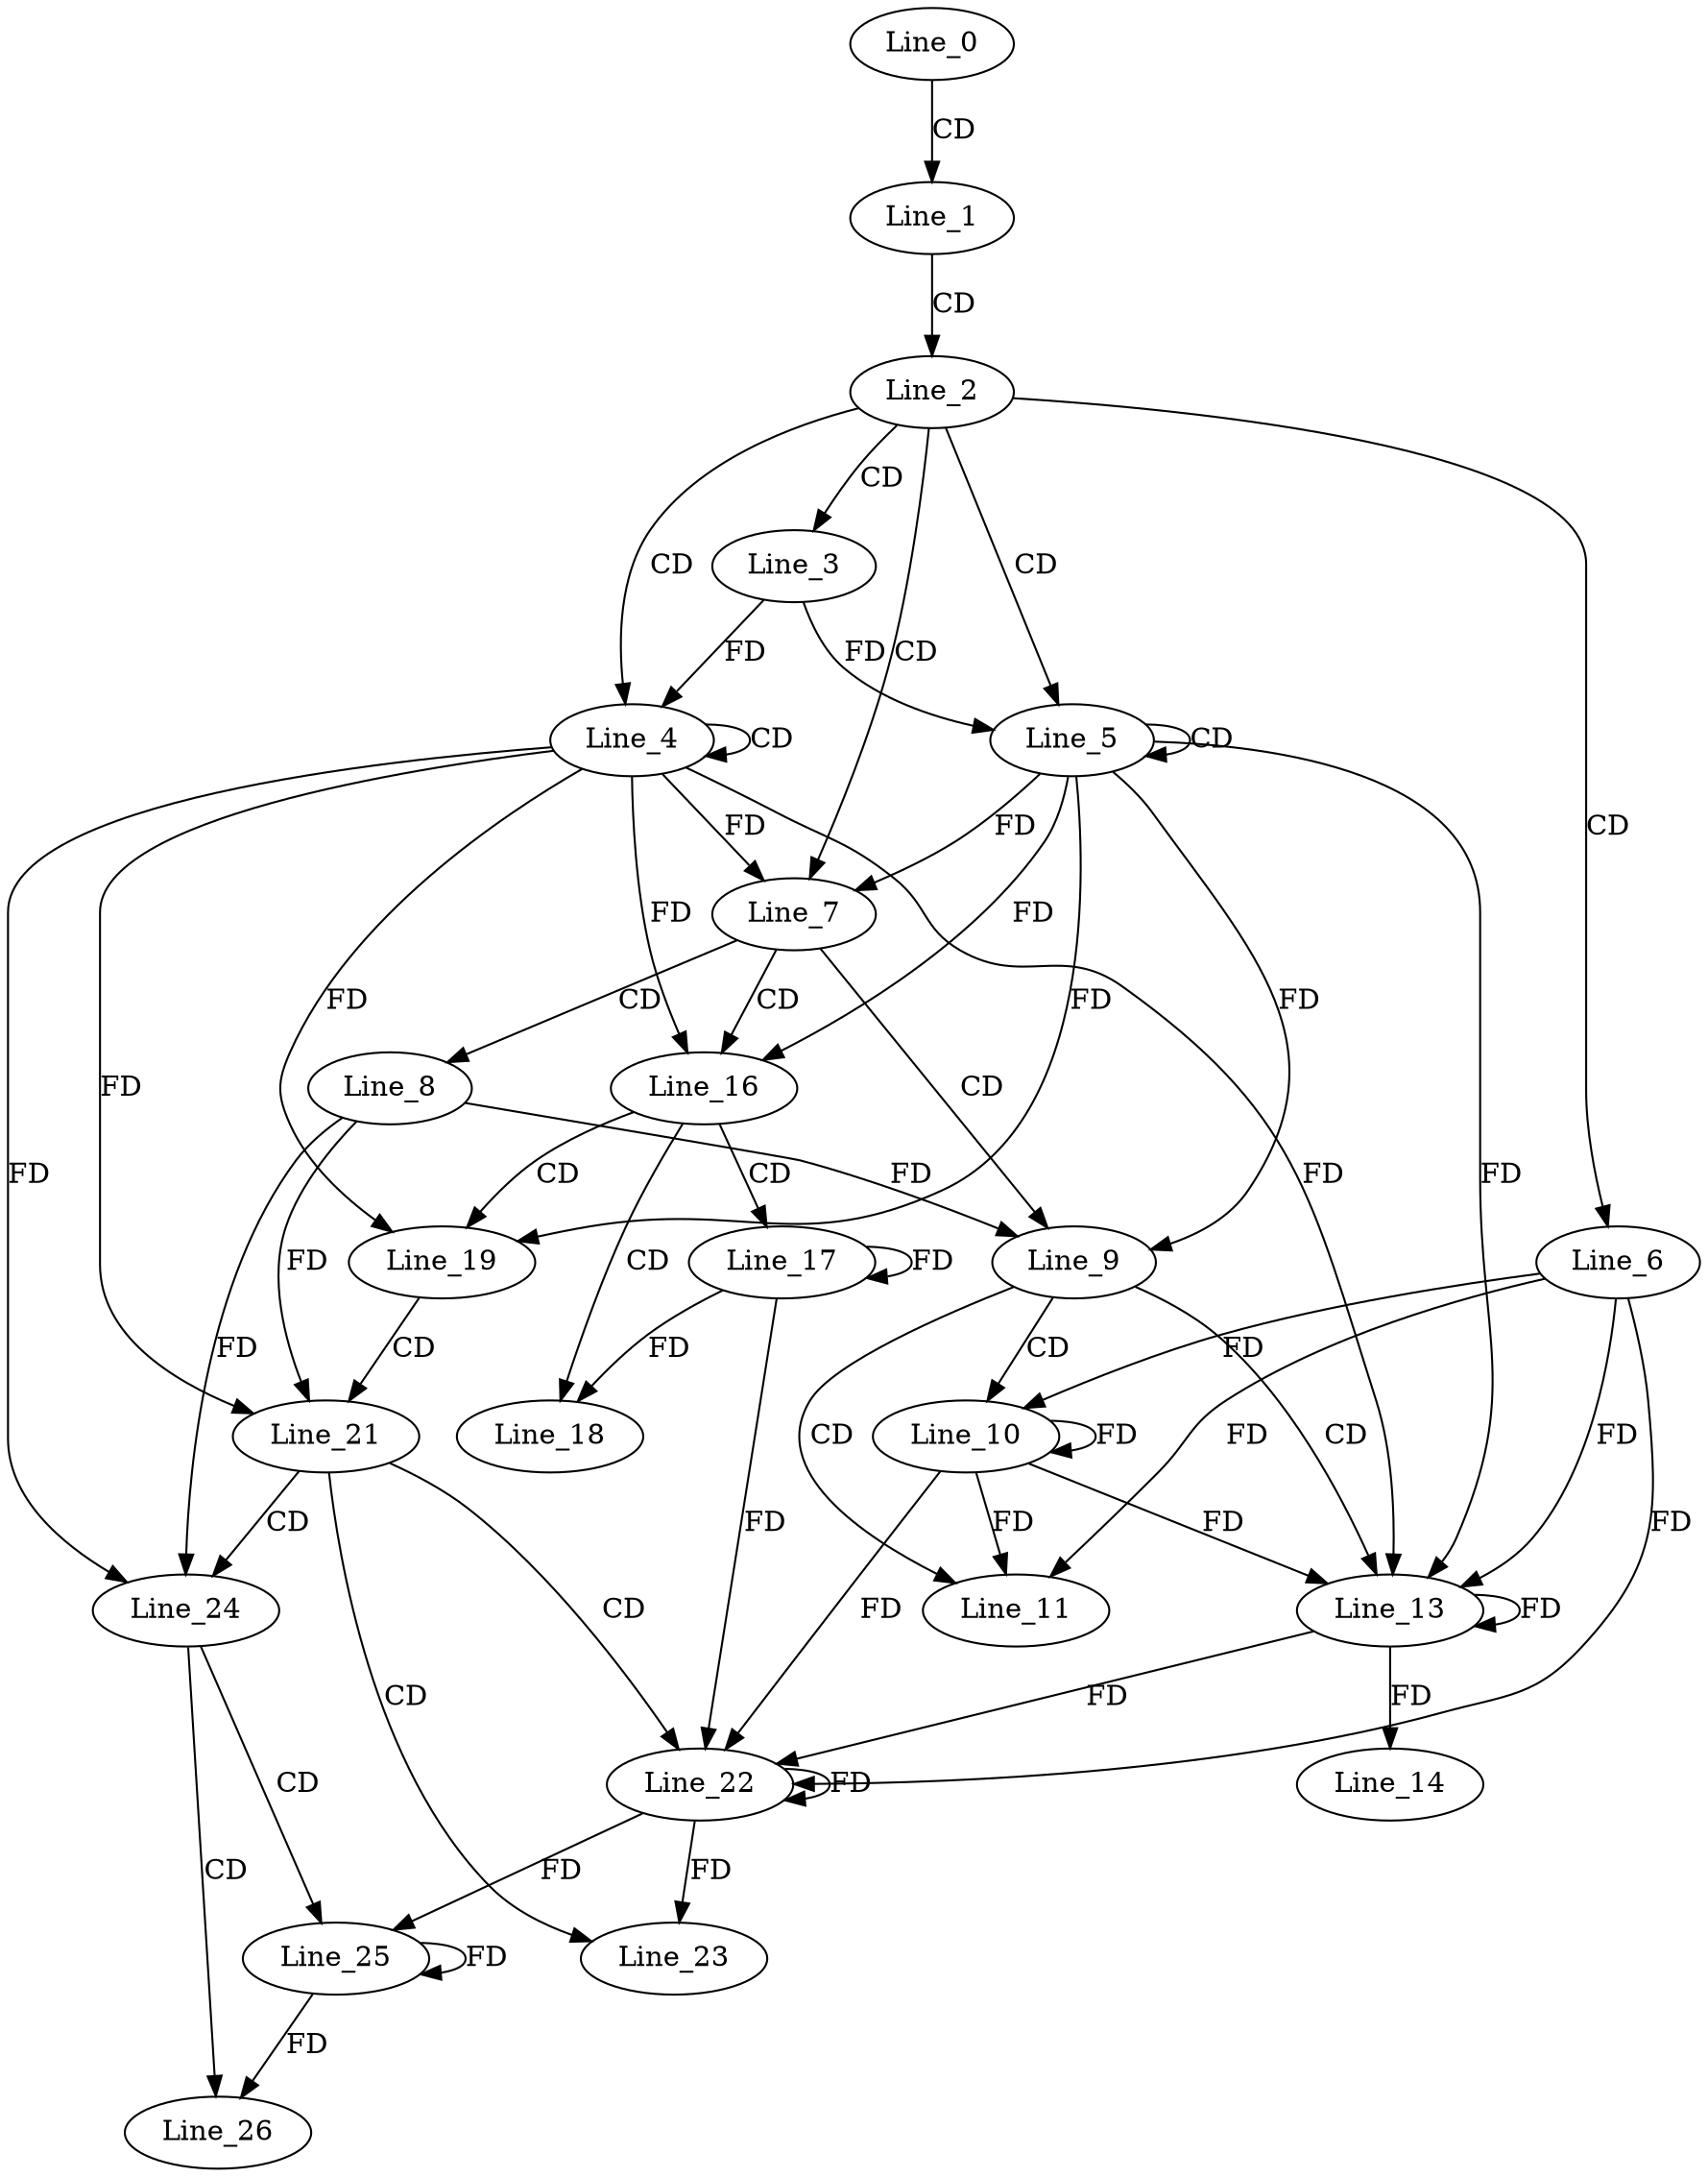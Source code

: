 digraph G {
  Line_0;
  Line_1;
  Line_2;
  Line_3;
  Line_4;
  Line_4;
  Line_5;
  Line_5;
  Line_6;
  Line_7;
  Line_8;
  Line_9;
  Line_10;
  Line_11;
  Line_13;
  Line_14;
  Line_16;
  Line_17;
  Line_18;
  Line_19;
  Line_21;
  Line_22;
  Line_23;
  Line_24;
  Line_25;
  Line_26;
  Line_0 -> Line_1 [ label="CD" ];
  Line_1 -> Line_2 [ label="CD" ];
  Line_2 -> Line_3 [ label="CD" ];
  Line_2 -> Line_4 [ label="CD" ];
  Line_4 -> Line_4 [ label="CD" ];
  Line_3 -> Line_4 [ label="FD" ];
  Line_2 -> Line_5 [ label="CD" ];
  Line_5 -> Line_5 [ label="CD" ];
  Line_3 -> Line_5 [ label="FD" ];
  Line_2 -> Line_6 [ label="CD" ];
  Line_2 -> Line_7 [ label="CD" ];
  Line_4 -> Line_7 [ label="FD" ];
  Line_5 -> Line_7 [ label="FD" ];
  Line_7 -> Line_8 [ label="CD" ];
  Line_7 -> Line_9 [ label="CD" ];
  Line_8 -> Line_9 [ label="FD" ];
  Line_5 -> Line_9 [ label="FD" ];
  Line_9 -> Line_10 [ label="CD" ];
  Line_6 -> Line_10 [ label="FD" ];
  Line_10 -> Line_10 [ label="FD" ];
  Line_9 -> Line_11 [ label="CD" ];
  Line_6 -> Line_11 [ label="FD" ];
  Line_10 -> Line_11 [ label="FD" ];
  Line_9 -> Line_13 [ label="CD" ];
  Line_6 -> Line_13 [ label="FD" ];
  Line_10 -> Line_13 [ label="FD" ];
  Line_13 -> Line_13 [ label="FD" ];
  Line_4 -> Line_13 [ label="FD" ];
  Line_5 -> Line_13 [ label="FD" ];
  Line_13 -> Line_14 [ label="FD" ];
  Line_7 -> Line_16 [ label="CD" ];
  Line_4 -> Line_16 [ label="FD" ];
  Line_5 -> Line_16 [ label="FD" ];
  Line_16 -> Line_17 [ label="CD" ];
  Line_17 -> Line_17 [ label="FD" ];
  Line_16 -> Line_18 [ label="CD" ];
  Line_17 -> Line_18 [ label="FD" ];
  Line_16 -> Line_19 [ label="CD" ];
  Line_4 -> Line_19 [ label="FD" ];
  Line_5 -> Line_19 [ label="FD" ];
  Line_19 -> Line_21 [ label="CD" ];
  Line_8 -> Line_21 [ label="FD" ];
  Line_4 -> Line_21 [ label="FD" ];
  Line_21 -> Line_22 [ label="CD" ];
  Line_6 -> Line_22 [ label="FD" ];
  Line_10 -> Line_22 [ label="FD" ];
  Line_13 -> Line_22 [ label="FD" ];
  Line_17 -> Line_22 [ label="FD" ];
  Line_22 -> Line_22 [ label="FD" ];
  Line_21 -> Line_23 [ label="CD" ];
  Line_22 -> Line_23 [ label="FD" ];
  Line_21 -> Line_24 [ label="CD" ];
  Line_8 -> Line_24 [ label="FD" ];
  Line_4 -> Line_24 [ label="FD" ];
  Line_24 -> Line_25 [ label="CD" ];
  Line_22 -> Line_25 [ label="FD" ];
  Line_25 -> Line_25 [ label="FD" ];
  Line_24 -> Line_26 [ label="CD" ];
  Line_25 -> Line_26 [ label="FD" ];
}
